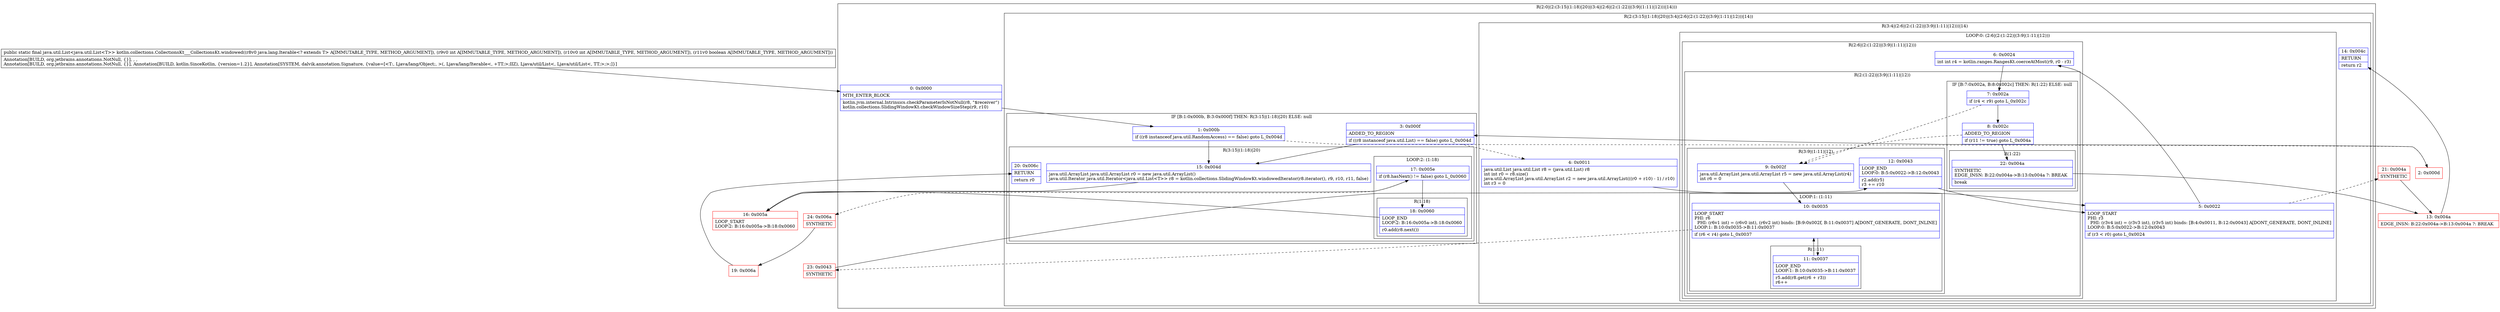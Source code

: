 digraph "CFG forkotlin.collections.CollectionsKt___CollectionsKt.windowed(Ljava\/lang\/Iterable;IIZ)Ljava\/util\/List;" {
subgraph cluster_Region_663187977 {
label = "R(2:0|(2:(3:15|(1:18)|20)|(3:4|(2:6|(2:(1:22)|(3:9|(1:11)|12)))|14)))";
node [shape=record,color=blue];
Node_0 [shape=record,label="{0\:\ 0x0000|MTH_ENTER_BLOCK\l|kotlin.jvm.internal.Intrinsics.checkParameterIsNotNull(r8, \"$receiver\")\lkotlin.collections.SlidingWindowKt.checkWindowSizeStep(r9, r10)\l}"];
subgraph cluster_Region_986403034 {
label = "R(2:(3:15|(1:18)|20)|(3:4|(2:6|(2:(1:22)|(3:9|(1:11)|12)))|14))";
node [shape=record,color=blue];
subgraph cluster_IfRegion_179644308 {
label = "IF [B:1:0x000b, B:3:0x000f] THEN: R(3:15|(1:18)|20) ELSE: null";
node [shape=record,color=blue];
Node_1 [shape=record,label="{1\:\ 0x000b|if ((r8 instanceof java.util.RandomAccess) == false) goto L_0x004d\l}"];
Node_3 [shape=record,label="{3\:\ 0x000f|ADDED_TO_REGION\l|if ((r8 instanceof java.util.List) == false) goto L_0x004d\l}"];
subgraph cluster_Region_1155907965 {
label = "R(3:15|(1:18)|20)";
node [shape=record,color=blue];
Node_15 [shape=record,label="{15\:\ 0x004d|java.util.ArrayList java.util.ArrayList r0 = new java.util.ArrayList()\ljava.util.Iterator java.util.Iterator\<java.util.List\<T\>\> r8 = kotlin.collections.SlidingWindowKt.windowedIterator(r8.iterator(), r9, r10, r11, false)\l}"];
subgraph cluster_LoopRegion_841953285 {
label = "LOOP:2: (1:18)";
node [shape=record,color=blue];
Node_17 [shape=record,label="{17\:\ 0x005e|if (r8.hasNext() != false) goto L_0x0060\l}"];
subgraph cluster_Region_839231184 {
label = "R(1:18)";
node [shape=record,color=blue];
Node_18 [shape=record,label="{18\:\ 0x0060|LOOP_END\lLOOP:2: B:16:0x005a\-\>B:18:0x0060\l|r0.add(r8.next())\l}"];
}
}
Node_20 [shape=record,label="{20\:\ 0x006c|RETURN\l|return r0\l}"];
}
}
subgraph cluster_Region_331021145 {
label = "R(3:4|(2:6|(2:(1:22)|(3:9|(1:11)|12)))|14)";
node [shape=record,color=blue];
Node_4 [shape=record,label="{4\:\ 0x0011|java.util.List java.util.List r8 = (java.util.List) r8\lint int r0 = r8.size()\ljava.util.ArrayList java.util.ArrayList r2 = new java.util.ArrayList(((r0 + r10) \- 1) \/ r10)\lint r3 = 0\l}"];
subgraph cluster_LoopRegion_1720853675 {
label = "LOOP:0: (2:6|(2:(1:22)|(3:9|(1:11)|12)))";
node [shape=record,color=blue];
Node_5 [shape=record,label="{5\:\ 0x0022|LOOP_START\lPHI: r3 \l  PHI: (r3v4 int) = (r3v3 int), (r3v5 int) binds: [B:4:0x0011, B:12:0x0043] A[DONT_GENERATE, DONT_INLINE]\lLOOP:0: B:5:0x0022\-\>B:12:0x0043\l|if (r3 \< r0) goto L_0x0024\l}"];
subgraph cluster_Region_771137380 {
label = "R(2:6|(2:(1:22)|(3:9|(1:11)|12)))";
node [shape=record,color=blue];
Node_6 [shape=record,label="{6\:\ 0x0024|int int r4 = kotlin.ranges.RangesKt.coerceAtMost(r9, r0 \- r3)\l}"];
subgraph cluster_Region_2087416252 {
label = "R(2:(1:22)|(3:9|(1:11)|12))";
node [shape=record,color=blue];
subgraph cluster_IfRegion_1637316366 {
label = "IF [B:7:0x002a, B:8:0x002c] THEN: R(1:22) ELSE: null";
node [shape=record,color=blue];
Node_7 [shape=record,label="{7\:\ 0x002a|if (r4 \< r9) goto L_0x002c\l}"];
Node_8 [shape=record,label="{8\:\ 0x002c|ADDED_TO_REGION\l|if (r11 != true) goto L_0x004a\l}"];
subgraph cluster_Region_1625314050 {
label = "R(1:22)";
node [shape=record,color=blue];
Node_22 [shape=record,label="{22\:\ 0x004a|SYNTHETIC\lEDGE_INSN: B:22:0x004a\-\>B:13:0x004a ?: BREAK  \l|break\l}"];
}
}
subgraph cluster_Region_1775425968 {
label = "R(3:9|(1:11)|12)";
node [shape=record,color=blue];
Node_9 [shape=record,label="{9\:\ 0x002f|java.util.ArrayList java.util.ArrayList r5 = new java.util.ArrayList(r4)\lint r6 = 0\l}"];
subgraph cluster_LoopRegion_383230187 {
label = "LOOP:1: (1:11)";
node [shape=record,color=blue];
Node_10 [shape=record,label="{10\:\ 0x0035|LOOP_START\lPHI: r6 \l  PHI: (r6v1 int) = (r6v0 int), (r6v2 int) binds: [B:9:0x002f, B:11:0x0037] A[DONT_GENERATE, DONT_INLINE]\lLOOP:1: B:10:0x0035\-\>B:11:0x0037\l|if (r6 \< r4) goto L_0x0037\l}"];
subgraph cluster_Region_2034118266 {
label = "R(1:11)";
node [shape=record,color=blue];
Node_11 [shape=record,label="{11\:\ 0x0037|LOOP_END\lLOOP:1: B:10:0x0035\-\>B:11:0x0037\l|r5.add(r8.get(r6 + r3))\lr6++\l}"];
}
}
Node_12 [shape=record,label="{12\:\ 0x0043|LOOP_END\lLOOP:0: B:5:0x0022\-\>B:12:0x0043\l|r2.add(r5)\lr3 += r10\l}"];
}
}
}
}
Node_14 [shape=record,label="{14\:\ 0x004c|RETURN\l|return r2\l}"];
}
}
}
Node_2 [shape=record,color=red,label="{2\:\ 0x000d}"];
Node_13 [shape=record,color=red,label="{13\:\ 0x004a|EDGE_INSN: B:22:0x004a\-\>B:13:0x004a ?: BREAK  \l}"];
Node_16 [shape=record,color=red,label="{16\:\ 0x005a|LOOP_START\lLOOP:2: B:16:0x005a\-\>B:18:0x0060\l}"];
Node_19 [shape=record,color=red,label="{19\:\ 0x006a}"];
Node_21 [shape=record,color=red,label="{21\:\ 0x004a|SYNTHETIC\l}"];
Node_23 [shape=record,color=red,label="{23\:\ 0x0043|SYNTHETIC\l}"];
Node_24 [shape=record,color=red,label="{24\:\ 0x006a|SYNTHETIC\l}"];
MethodNode[shape=record,label="{public static final java.util.List\<java.util.List\<T\>\> kotlin.collections.CollectionsKt___CollectionsKt.windowed((r8v0 java.lang.Iterable\<? extends T\> A[IMMUTABLE_TYPE, METHOD_ARGUMENT]), (r9v0 int A[IMMUTABLE_TYPE, METHOD_ARGUMENT]), (r10v0 int A[IMMUTABLE_TYPE, METHOD_ARGUMENT]), (r11v0 boolean A[IMMUTABLE_TYPE, METHOD_ARGUMENT]))  | Annotation[BUILD, org.jetbrains.annotations.NotNull, \{\}], , , \lAnnotation[BUILD, org.jetbrains.annotations.NotNull, \{\}], Annotation[BUILD, kotlin.SinceKotlin, \{version=1.2\}], Annotation[SYSTEM, dalvik.annotation.Signature, \{value=[\<T:, Ljava\/lang\/Object;, \>(, Ljava\/lang\/Iterable\<, +TT;\>;IIZ), Ljava\/util\/List\<, Ljava\/util\/List\<, TT;\>;\>;]\}]\l}"];
MethodNode -> Node_0;
Node_0 -> Node_1;
Node_1 -> Node_2[style=dashed];
Node_1 -> Node_15;
Node_3 -> Node_4[style=dashed];
Node_3 -> Node_15;
Node_15 -> Node_16;
Node_17 -> Node_18;
Node_17 -> Node_24[style=dashed];
Node_18 -> Node_16;
Node_4 -> Node_5;
Node_5 -> Node_6;
Node_5 -> Node_21[style=dashed];
Node_6 -> Node_7;
Node_7 -> Node_8;
Node_7 -> Node_9[style=dashed];
Node_8 -> Node_9[style=dashed];
Node_8 -> Node_22;
Node_22 -> Node_13;
Node_9 -> Node_10;
Node_10 -> Node_11;
Node_10 -> Node_23[style=dashed];
Node_11 -> Node_10;
Node_12 -> Node_5;
Node_2 -> Node_3;
Node_13 -> Node_14;
Node_16 -> Node_17;
Node_19 -> Node_20;
Node_21 -> Node_13;
Node_23 -> Node_12;
Node_24 -> Node_19;
}

